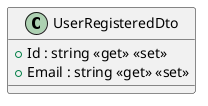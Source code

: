 @startuml
class UserRegisteredDto {
    + Id : string <<get>> <<set>>
    + Email : string <<get>> <<set>>
}
@enduml
